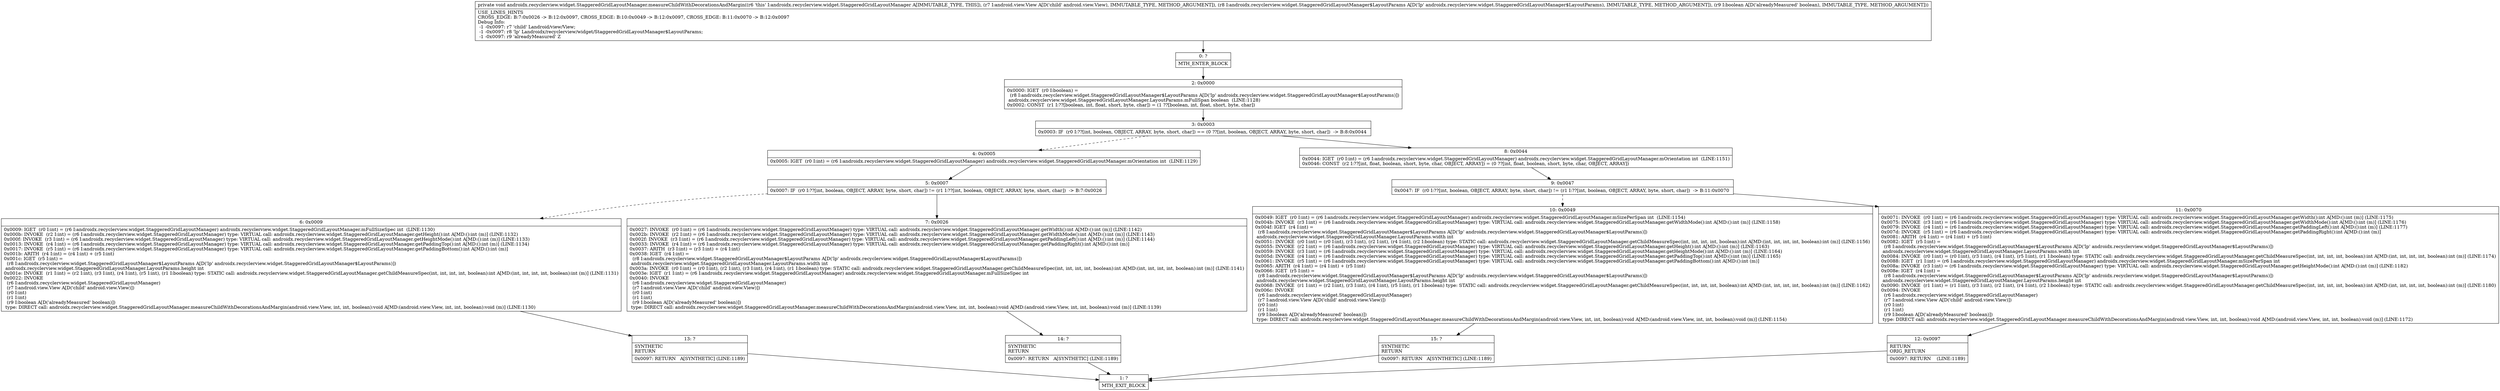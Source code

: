 digraph "CFG forandroidx.recyclerview.widget.StaggeredGridLayoutManager.measureChildWithDecorationsAndMargin(Landroid\/view\/View;Landroidx\/recyclerview\/widget\/StaggeredGridLayoutManager$LayoutParams;Z)V" {
Node_0 [shape=record,label="{0\:\ ?|MTH_ENTER_BLOCK\l}"];
Node_2 [shape=record,label="{2\:\ 0x0000|0x0000: IGET  (r0 I:boolean) = \l  (r8 I:androidx.recyclerview.widget.StaggeredGridLayoutManager$LayoutParams A[D('lp' androidx.recyclerview.widget.StaggeredGridLayoutManager$LayoutParams)])\l androidx.recyclerview.widget.StaggeredGridLayoutManager.LayoutParams.mFullSpan boolean  (LINE:1128)\l0x0002: CONST  (r1 I:??[boolean, int, float, short, byte, char]) = (1 ??[boolean, int, float, short, byte, char]) \l}"];
Node_3 [shape=record,label="{3\:\ 0x0003|0x0003: IF  (r0 I:??[int, boolean, OBJECT, ARRAY, byte, short, char]) == (0 ??[int, boolean, OBJECT, ARRAY, byte, short, char])  \-\> B:8:0x0044 \l}"];
Node_4 [shape=record,label="{4\:\ 0x0005|0x0005: IGET  (r0 I:int) = (r6 I:androidx.recyclerview.widget.StaggeredGridLayoutManager) androidx.recyclerview.widget.StaggeredGridLayoutManager.mOrientation int  (LINE:1129)\l}"];
Node_5 [shape=record,label="{5\:\ 0x0007|0x0007: IF  (r0 I:??[int, boolean, OBJECT, ARRAY, byte, short, char]) != (r1 I:??[int, boolean, OBJECT, ARRAY, byte, short, char])  \-\> B:7:0x0026 \l}"];
Node_6 [shape=record,label="{6\:\ 0x0009|0x0009: IGET  (r0 I:int) = (r6 I:androidx.recyclerview.widget.StaggeredGridLayoutManager) androidx.recyclerview.widget.StaggeredGridLayoutManager.mFullSizeSpec int  (LINE:1130)\l0x000b: INVOKE  (r2 I:int) = (r6 I:androidx.recyclerview.widget.StaggeredGridLayoutManager) type: VIRTUAL call: androidx.recyclerview.widget.StaggeredGridLayoutManager.getHeight():int A[MD:():int (m)] (LINE:1132)\l0x000f: INVOKE  (r3 I:int) = (r6 I:androidx.recyclerview.widget.StaggeredGridLayoutManager) type: VIRTUAL call: androidx.recyclerview.widget.StaggeredGridLayoutManager.getHeightMode():int A[MD:():int (m)] (LINE:1133)\l0x0013: INVOKE  (r4 I:int) = (r6 I:androidx.recyclerview.widget.StaggeredGridLayoutManager) type: VIRTUAL call: androidx.recyclerview.widget.StaggeredGridLayoutManager.getPaddingTop():int A[MD:():int (m)] (LINE:1134)\l0x0017: INVOKE  (r5 I:int) = (r6 I:androidx.recyclerview.widget.StaggeredGridLayoutManager) type: VIRTUAL call: androidx.recyclerview.widget.StaggeredGridLayoutManager.getPaddingBottom():int A[MD:():int (m)]\l0x001b: ARITH  (r4 I:int) = (r4 I:int) + (r5 I:int) \l0x001c: IGET  (r5 I:int) = \l  (r8 I:androidx.recyclerview.widget.StaggeredGridLayoutManager$LayoutParams A[D('lp' androidx.recyclerview.widget.StaggeredGridLayoutManager$LayoutParams)])\l androidx.recyclerview.widget.StaggeredGridLayoutManager.LayoutParams.height int \l0x001e: INVOKE  (r1 I:int) = (r2 I:int), (r3 I:int), (r4 I:int), (r5 I:int), (r1 I:boolean) type: STATIC call: androidx.recyclerview.widget.StaggeredGridLayoutManager.getChildMeasureSpec(int, int, int, int, boolean):int A[MD:(int, int, int, int, boolean):int (m)] (LINE:1131)\l0x0022: INVOKE  \l  (r6 I:androidx.recyclerview.widget.StaggeredGridLayoutManager)\l  (r7 I:android.view.View A[D('child' android.view.View)])\l  (r0 I:int)\l  (r1 I:int)\l  (r9 I:boolean A[D('alreadyMeasured' boolean)])\l type: DIRECT call: androidx.recyclerview.widget.StaggeredGridLayoutManager.measureChildWithDecorationsAndMargin(android.view.View, int, int, boolean):void A[MD:(android.view.View, int, int, boolean):void (m)] (LINE:1130)\l}"];
Node_13 [shape=record,label="{13\:\ ?|SYNTHETIC\lRETURN\l|0x0097: RETURN   A[SYNTHETIC] (LINE:1189)\l}"];
Node_1 [shape=record,label="{1\:\ ?|MTH_EXIT_BLOCK\l}"];
Node_7 [shape=record,label="{7\:\ 0x0026|0x0027: INVOKE  (r0 I:int) = (r6 I:androidx.recyclerview.widget.StaggeredGridLayoutManager) type: VIRTUAL call: androidx.recyclerview.widget.StaggeredGridLayoutManager.getWidth():int A[MD:():int (m)] (LINE:1142)\l0x002b: INVOKE  (r2 I:int) = (r6 I:androidx.recyclerview.widget.StaggeredGridLayoutManager) type: VIRTUAL call: androidx.recyclerview.widget.StaggeredGridLayoutManager.getWidthMode():int A[MD:():int (m)] (LINE:1143)\l0x002f: INVOKE  (r3 I:int) = (r6 I:androidx.recyclerview.widget.StaggeredGridLayoutManager) type: VIRTUAL call: androidx.recyclerview.widget.StaggeredGridLayoutManager.getPaddingLeft():int A[MD:():int (m)] (LINE:1144)\l0x0033: INVOKE  (r4 I:int) = (r6 I:androidx.recyclerview.widget.StaggeredGridLayoutManager) type: VIRTUAL call: androidx.recyclerview.widget.StaggeredGridLayoutManager.getPaddingRight():int A[MD:():int (m)]\l0x0037: ARITH  (r3 I:int) = (r3 I:int) + (r4 I:int) \l0x0038: IGET  (r4 I:int) = \l  (r8 I:androidx.recyclerview.widget.StaggeredGridLayoutManager$LayoutParams A[D('lp' androidx.recyclerview.widget.StaggeredGridLayoutManager$LayoutParams)])\l androidx.recyclerview.widget.StaggeredGridLayoutManager.LayoutParams.width int \l0x003a: INVOKE  (r0 I:int) = (r0 I:int), (r2 I:int), (r3 I:int), (r4 I:int), (r1 I:boolean) type: STATIC call: androidx.recyclerview.widget.StaggeredGridLayoutManager.getChildMeasureSpec(int, int, int, int, boolean):int A[MD:(int, int, int, int, boolean):int (m)] (LINE:1141)\l0x003e: IGET  (r1 I:int) = (r6 I:androidx.recyclerview.widget.StaggeredGridLayoutManager) androidx.recyclerview.widget.StaggeredGridLayoutManager.mFullSizeSpec int \l0x0040: INVOKE  \l  (r6 I:androidx.recyclerview.widget.StaggeredGridLayoutManager)\l  (r7 I:android.view.View A[D('child' android.view.View)])\l  (r0 I:int)\l  (r1 I:int)\l  (r9 I:boolean A[D('alreadyMeasured' boolean)])\l type: DIRECT call: androidx.recyclerview.widget.StaggeredGridLayoutManager.measureChildWithDecorationsAndMargin(android.view.View, int, int, boolean):void A[MD:(android.view.View, int, int, boolean):void (m)] (LINE:1139)\l}"];
Node_14 [shape=record,label="{14\:\ ?|SYNTHETIC\lRETURN\l|0x0097: RETURN   A[SYNTHETIC] (LINE:1189)\l}"];
Node_8 [shape=record,label="{8\:\ 0x0044|0x0044: IGET  (r0 I:int) = (r6 I:androidx.recyclerview.widget.StaggeredGridLayoutManager) androidx.recyclerview.widget.StaggeredGridLayoutManager.mOrientation int  (LINE:1151)\l0x0046: CONST  (r2 I:??[int, float, boolean, short, byte, char, OBJECT, ARRAY]) = (0 ??[int, float, boolean, short, byte, char, OBJECT, ARRAY]) \l}"];
Node_9 [shape=record,label="{9\:\ 0x0047|0x0047: IF  (r0 I:??[int, boolean, OBJECT, ARRAY, byte, short, char]) != (r1 I:??[int, boolean, OBJECT, ARRAY, byte, short, char])  \-\> B:11:0x0070 \l}"];
Node_10 [shape=record,label="{10\:\ 0x0049|0x0049: IGET  (r0 I:int) = (r6 I:androidx.recyclerview.widget.StaggeredGridLayoutManager) androidx.recyclerview.widget.StaggeredGridLayoutManager.mSizePerSpan int  (LINE:1154)\l0x004b: INVOKE  (r3 I:int) = (r6 I:androidx.recyclerview.widget.StaggeredGridLayoutManager) type: VIRTUAL call: androidx.recyclerview.widget.StaggeredGridLayoutManager.getWidthMode():int A[MD:():int (m)] (LINE:1158)\l0x004f: IGET  (r4 I:int) = \l  (r8 I:androidx.recyclerview.widget.StaggeredGridLayoutManager$LayoutParams A[D('lp' androidx.recyclerview.widget.StaggeredGridLayoutManager$LayoutParams)])\l androidx.recyclerview.widget.StaggeredGridLayoutManager.LayoutParams.width int \l0x0051: INVOKE  (r0 I:int) = (r0 I:int), (r3 I:int), (r2 I:int), (r4 I:int), (r2 I:boolean) type: STATIC call: androidx.recyclerview.widget.StaggeredGridLayoutManager.getChildMeasureSpec(int, int, int, int, boolean):int A[MD:(int, int, int, int, boolean):int (m)] (LINE:1156)\l0x0055: INVOKE  (r2 I:int) = (r6 I:androidx.recyclerview.widget.StaggeredGridLayoutManager) type: VIRTUAL call: androidx.recyclerview.widget.StaggeredGridLayoutManager.getHeight():int A[MD:():int (m)] (LINE:1163)\l0x0059: INVOKE  (r3 I:int) = (r6 I:androidx.recyclerview.widget.StaggeredGridLayoutManager) type: VIRTUAL call: androidx.recyclerview.widget.StaggeredGridLayoutManager.getHeightMode():int A[MD:():int (m)] (LINE:1164)\l0x005d: INVOKE  (r4 I:int) = (r6 I:androidx.recyclerview.widget.StaggeredGridLayoutManager) type: VIRTUAL call: androidx.recyclerview.widget.StaggeredGridLayoutManager.getPaddingTop():int A[MD:():int (m)] (LINE:1165)\l0x0061: INVOKE  (r5 I:int) = (r6 I:androidx.recyclerview.widget.StaggeredGridLayoutManager) type: VIRTUAL call: androidx.recyclerview.widget.StaggeredGridLayoutManager.getPaddingBottom():int A[MD:():int (m)]\l0x0065: ARITH  (r4 I:int) = (r4 I:int) + (r5 I:int) \l0x0066: IGET  (r5 I:int) = \l  (r8 I:androidx.recyclerview.widget.StaggeredGridLayoutManager$LayoutParams A[D('lp' androidx.recyclerview.widget.StaggeredGridLayoutManager$LayoutParams)])\l androidx.recyclerview.widget.StaggeredGridLayoutManager.LayoutParams.height int \l0x0068: INVOKE  (r1 I:int) = (r2 I:int), (r3 I:int), (r4 I:int), (r5 I:int), (r1 I:boolean) type: STATIC call: androidx.recyclerview.widget.StaggeredGridLayoutManager.getChildMeasureSpec(int, int, int, int, boolean):int A[MD:(int, int, int, int, boolean):int (m)] (LINE:1162)\l0x006c: INVOKE  \l  (r6 I:androidx.recyclerview.widget.StaggeredGridLayoutManager)\l  (r7 I:android.view.View A[D('child' android.view.View)])\l  (r0 I:int)\l  (r1 I:int)\l  (r9 I:boolean A[D('alreadyMeasured' boolean)])\l type: DIRECT call: androidx.recyclerview.widget.StaggeredGridLayoutManager.measureChildWithDecorationsAndMargin(android.view.View, int, int, boolean):void A[MD:(android.view.View, int, int, boolean):void (m)] (LINE:1154)\l}"];
Node_15 [shape=record,label="{15\:\ ?|SYNTHETIC\lRETURN\l|0x0097: RETURN   A[SYNTHETIC] (LINE:1189)\l}"];
Node_11 [shape=record,label="{11\:\ 0x0070|0x0071: INVOKE  (r0 I:int) = (r6 I:androidx.recyclerview.widget.StaggeredGridLayoutManager) type: VIRTUAL call: androidx.recyclerview.widget.StaggeredGridLayoutManager.getWidth():int A[MD:():int (m)] (LINE:1175)\l0x0075: INVOKE  (r3 I:int) = (r6 I:androidx.recyclerview.widget.StaggeredGridLayoutManager) type: VIRTUAL call: androidx.recyclerview.widget.StaggeredGridLayoutManager.getWidthMode():int A[MD:():int (m)] (LINE:1176)\l0x0079: INVOKE  (r4 I:int) = (r6 I:androidx.recyclerview.widget.StaggeredGridLayoutManager) type: VIRTUAL call: androidx.recyclerview.widget.StaggeredGridLayoutManager.getPaddingLeft():int A[MD:():int (m)] (LINE:1177)\l0x007d: INVOKE  (r5 I:int) = (r6 I:androidx.recyclerview.widget.StaggeredGridLayoutManager) type: VIRTUAL call: androidx.recyclerview.widget.StaggeredGridLayoutManager.getPaddingRight():int A[MD:():int (m)]\l0x0081: ARITH  (r4 I:int) = (r4 I:int) + (r5 I:int) \l0x0082: IGET  (r5 I:int) = \l  (r8 I:androidx.recyclerview.widget.StaggeredGridLayoutManager$LayoutParams A[D('lp' androidx.recyclerview.widget.StaggeredGridLayoutManager$LayoutParams)])\l androidx.recyclerview.widget.StaggeredGridLayoutManager.LayoutParams.width int \l0x0084: INVOKE  (r0 I:int) = (r0 I:int), (r3 I:int), (r4 I:int), (r5 I:int), (r1 I:boolean) type: STATIC call: androidx.recyclerview.widget.StaggeredGridLayoutManager.getChildMeasureSpec(int, int, int, int, boolean):int A[MD:(int, int, int, int, boolean):int (m)] (LINE:1174)\l0x0088: IGET  (r1 I:int) = (r6 I:androidx.recyclerview.widget.StaggeredGridLayoutManager) androidx.recyclerview.widget.StaggeredGridLayoutManager.mSizePerSpan int \l0x008a: INVOKE  (r3 I:int) = (r6 I:androidx.recyclerview.widget.StaggeredGridLayoutManager) type: VIRTUAL call: androidx.recyclerview.widget.StaggeredGridLayoutManager.getHeightMode():int A[MD:():int (m)] (LINE:1182)\l0x008e: IGET  (r4 I:int) = \l  (r8 I:androidx.recyclerview.widget.StaggeredGridLayoutManager$LayoutParams A[D('lp' androidx.recyclerview.widget.StaggeredGridLayoutManager$LayoutParams)])\l androidx.recyclerview.widget.StaggeredGridLayoutManager.LayoutParams.height int \l0x0090: INVOKE  (r1 I:int) = (r1 I:int), (r3 I:int), (r2 I:int), (r4 I:int), (r2 I:boolean) type: STATIC call: androidx.recyclerview.widget.StaggeredGridLayoutManager.getChildMeasureSpec(int, int, int, int, boolean):int A[MD:(int, int, int, int, boolean):int (m)] (LINE:1180)\l0x0094: INVOKE  \l  (r6 I:androidx.recyclerview.widget.StaggeredGridLayoutManager)\l  (r7 I:android.view.View A[D('child' android.view.View)])\l  (r0 I:int)\l  (r1 I:int)\l  (r9 I:boolean A[D('alreadyMeasured' boolean)])\l type: DIRECT call: androidx.recyclerview.widget.StaggeredGridLayoutManager.measureChildWithDecorationsAndMargin(android.view.View, int, int, boolean):void A[MD:(android.view.View, int, int, boolean):void (m)] (LINE:1172)\l}"];
Node_12 [shape=record,label="{12\:\ 0x0097|RETURN\lORIG_RETURN\l|0x0097: RETURN    (LINE:1189)\l}"];
MethodNode[shape=record,label="{private void androidx.recyclerview.widget.StaggeredGridLayoutManager.measureChildWithDecorationsAndMargin((r6 'this' I:androidx.recyclerview.widget.StaggeredGridLayoutManager A[IMMUTABLE_TYPE, THIS]), (r7 I:android.view.View A[D('child' android.view.View), IMMUTABLE_TYPE, METHOD_ARGUMENT]), (r8 I:androidx.recyclerview.widget.StaggeredGridLayoutManager$LayoutParams A[D('lp' androidx.recyclerview.widget.StaggeredGridLayoutManager$LayoutParams), IMMUTABLE_TYPE, METHOD_ARGUMENT]), (r9 I:boolean A[D('alreadyMeasured' boolean), IMMUTABLE_TYPE, METHOD_ARGUMENT]))  | USE_LINES_HINTS\lCROSS_EDGE: B:7:0x0026 \-\> B:12:0x0097, CROSS_EDGE: B:10:0x0049 \-\> B:12:0x0097, CROSS_EDGE: B:11:0x0070 \-\> B:12:0x0097\lDebug Info:\l  \-1 \-0x0097: r7 'child' Landroid\/view\/View;\l  \-1 \-0x0097: r8 'lp' Landroidx\/recyclerview\/widget\/StaggeredGridLayoutManager$LayoutParams;\l  \-1 \-0x0097: r9 'alreadyMeasured' Z\l}"];
MethodNode -> Node_0;Node_0 -> Node_2;
Node_2 -> Node_3;
Node_3 -> Node_4[style=dashed];
Node_3 -> Node_8;
Node_4 -> Node_5;
Node_5 -> Node_6[style=dashed];
Node_5 -> Node_7;
Node_6 -> Node_13;
Node_13 -> Node_1;
Node_7 -> Node_14;
Node_14 -> Node_1;
Node_8 -> Node_9;
Node_9 -> Node_10[style=dashed];
Node_9 -> Node_11;
Node_10 -> Node_15;
Node_15 -> Node_1;
Node_11 -> Node_12;
Node_12 -> Node_1;
}

